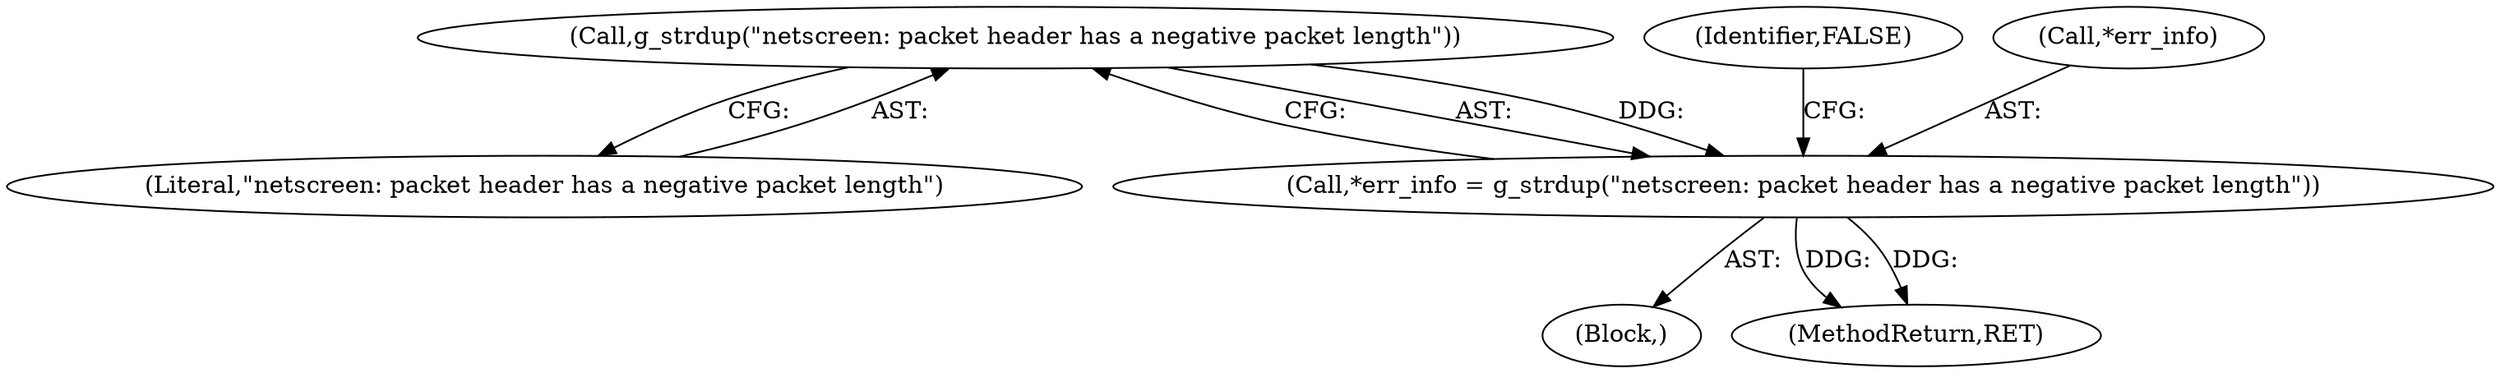 digraph "0_wireshark_11edc83b98a61e890d7bb01855389d40e984ea82@API" {
"1000192" [label="(Call,g_strdup(\"netscreen: packet header has a negative packet length\"))"];
"1000189" [label="(Call,*err_info = g_strdup(\"netscreen: packet header has a negative packet length\"))"];
"1000189" [label="(Call,*err_info = g_strdup(\"netscreen: packet header has a negative packet length\"))"];
"1000184" [label="(Block,)"];
"1000192" [label="(Call,g_strdup(\"netscreen: packet header has a negative packet length\"))"];
"1000193" [label="(Literal,\"netscreen: packet header has a negative packet length\")"];
"1000422" [label="(MethodReturn,RET)"];
"1000195" [label="(Identifier,FALSE)"];
"1000190" [label="(Call,*err_info)"];
"1000192" -> "1000189"  [label="AST: "];
"1000192" -> "1000193"  [label="CFG: "];
"1000193" -> "1000192"  [label="AST: "];
"1000189" -> "1000192"  [label="CFG: "];
"1000192" -> "1000189"  [label="DDG: "];
"1000189" -> "1000184"  [label="AST: "];
"1000190" -> "1000189"  [label="AST: "];
"1000195" -> "1000189"  [label="CFG: "];
"1000189" -> "1000422"  [label="DDG: "];
"1000189" -> "1000422"  [label="DDG: "];
}
